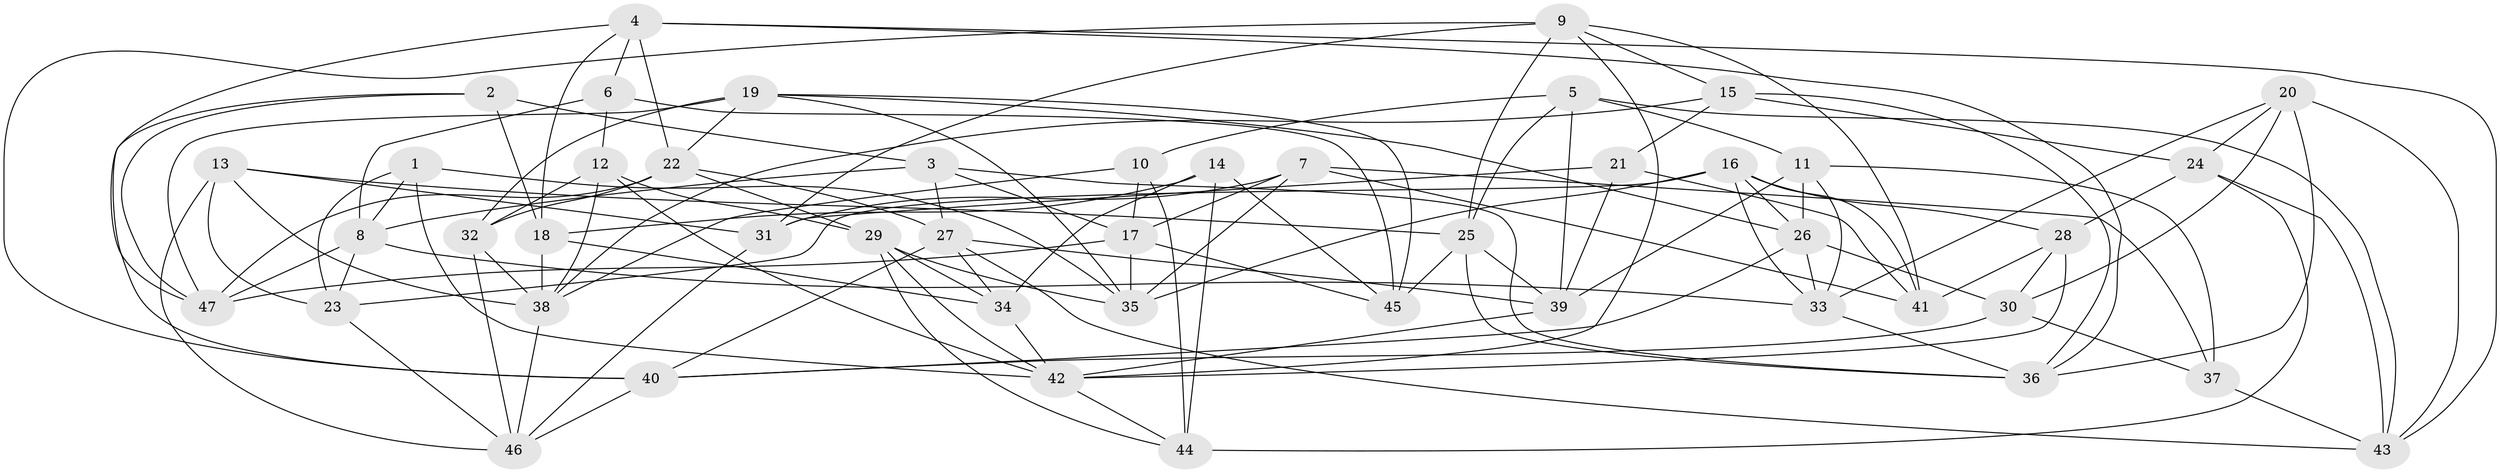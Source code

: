 // original degree distribution, {4: 1.0}
// Generated by graph-tools (version 1.1) at 2025/03/03/09/25 03:03:08]
// undirected, 47 vertices, 126 edges
graph export_dot {
graph [start="1"]
  node [color=gray90,style=filled];
  1;
  2;
  3;
  4;
  5;
  6;
  7;
  8;
  9;
  10;
  11;
  12;
  13;
  14;
  15;
  16;
  17;
  18;
  19;
  20;
  21;
  22;
  23;
  24;
  25;
  26;
  27;
  28;
  29;
  30;
  31;
  32;
  33;
  34;
  35;
  36;
  37;
  38;
  39;
  40;
  41;
  42;
  43;
  44;
  45;
  46;
  47;
  1 -- 8 [weight=1.0];
  1 -- 23 [weight=1.0];
  1 -- 35 [weight=1.0];
  1 -- 42 [weight=1.0];
  2 -- 3 [weight=2.0];
  2 -- 18 [weight=2.0];
  2 -- 40 [weight=1.0];
  2 -- 47 [weight=1.0];
  3 -- 8 [weight=1.0];
  3 -- 17 [weight=1.0];
  3 -- 27 [weight=1.0];
  3 -- 36 [weight=1.0];
  4 -- 6 [weight=1.0];
  4 -- 18 [weight=1.0];
  4 -- 22 [weight=1.0];
  4 -- 36 [weight=1.0];
  4 -- 43 [weight=1.0];
  4 -- 47 [weight=1.0];
  5 -- 10 [weight=1.0];
  5 -- 11 [weight=2.0];
  5 -- 25 [weight=1.0];
  5 -- 39 [weight=1.0];
  5 -- 43 [weight=1.0];
  6 -- 8 [weight=1.0];
  6 -- 12 [weight=1.0];
  6 -- 45 [weight=1.0];
  7 -- 17 [weight=1.0];
  7 -- 31 [weight=1.0];
  7 -- 35 [weight=1.0];
  7 -- 37 [weight=1.0];
  7 -- 41 [weight=2.0];
  8 -- 23 [weight=1.0];
  8 -- 33 [weight=1.0];
  8 -- 47 [weight=1.0];
  9 -- 15 [weight=1.0];
  9 -- 25 [weight=1.0];
  9 -- 31 [weight=1.0];
  9 -- 40 [weight=1.0];
  9 -- 41 [weight=1.0];
  9 -- 42 [weight=1.0];
  10 -- 17 [weight=1.0];
  10 -- 38 [weight=1.0];
  10 -- 44 [weight=1.0];
  11 -- 26 [weight=1.0];
  11 -- 33 [weight=1.0];
  11 -- 37 [weight=1.0];
  11 -- 39 [weight=1.0];
  12 -- 29 [weight=1.0];
  12 -- 32 [weight=1.0];
  12 -- 38 [weight=2.0];
  12 -- 42 [weight=1.0];
  13 -- 23 [weight=2.0];
  13 -- 25 [weight=1.0];
  13 -- 31 [weight=1.0];
  13 -- 38 [weight=1.0];
  13 -- 46 [weight=1.0];
  14 -- 18 [weight=1.0];
  14 -- 34 [weight=1.0];
  14 -- 44 [weight=1.0];
  14 -- 45 [weight=1.0];
  15 -- 21 [weight=2.0];
  15 -- 24 [weight=1.0];
  15 -- 36 [weight=1.0];
  15 -- 38 [weight=1.0];
  16 -- 23 [weight=1.0];
  16 -- 26 [weight=1.0];
  16 -- 28 [weight=1.0];
  16 -- 33 [weight=1.0];
  16 -- 35 [weight=1.0];
  16 -- 41 [weight=1.0];
  17 -- 35 [weight=1.0];
  17 -- 45 [weight=1.0];
  17 -- 47 [weight=1.0];
  18 -- 34 [weight=1.0];
  18 -- 38 [weight=1.0];
  19 -- 22 [weight=1.0];
  19 -- 26 [weight=1.0];
  19 -- 32 [weight=2.0];
  19 -- 35 [weight=1.0];
  19 -- 45 [weight=2.0];
  19 -- 47 [weight=1.0];
  20 -- 24 [weight=1.0];
  20 -- 30 [weight=2.0];
  20 -- 33 [weight=1.0];
  20 -- 36 [weight=1.0];
  20 -- 43 [weight=1.0];
  21 -- 31 [weight=2.0];
  21 -- 39 [weight=1.0];
  21 -- 41 [weight=1.0];
  22 -- 27 [weight=1.0];
  22 -- 29 [weight=1.0];
  22 -- 32 [weight=1.0];
  22 -- 47 [weight=1.0];
  23 -- 46 [weight=1.0];
  24 -- 28 [weight=1.0];
  24 -- 43 [weight=1.0];
  24 -- 44 [weight=2.0];
  25 -- 36 [weight=1.0];
  25 -- 39 [weight=1.0];
  25 -- 45 [weight=1.0];
  26 -- 30 [weight=1.0];
  26 -- 33 [weight=1.0];
  26 -- 40 [weight=1.0];
  27 -- 34 [weight=1.0];
  27 -- 39 [weight=1.0];
  27 -- 40 [weight=1.0];
  27 -- 43 [weight=1.0];
  28 -- 30 [weight=1.0];
  28 -- 41 [weight=1.0];
  28 -- 42 [weight=2.0];
  29 -- 34 [weight=1.0];
  29 -- 35 [weight=1.0];
  29 -- 42 [weight=1.0];
  29 -- 44 [weight=1.0];
  30 -- 37 [weight=1.0];
  30 -- 40 [weight=1.0];
  31 -- 46 [weight=1.0];
  32 -- 38 [weight=1.0];
  32 -- 46 [weight=1.0];
  33 -- 36 [weight=1.0];
  34 -- 42 [weight=2.0];
  37 -- 43 [weight=1.0];
  38 -- 46 [weight=1.0];
  39 -- 42 [weight=1.0];
  40 -- 46 [weight=1.0];
  42 -- 44 [weight=1.0];
}
